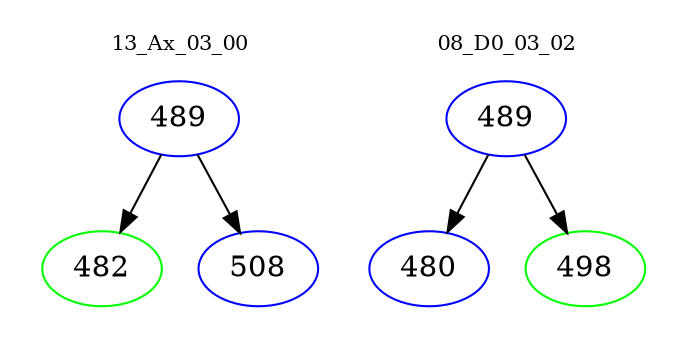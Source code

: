 digraph{
subgraph cluster_0 {
color = white
label = "13_Ax_03_00";
fontsize=10;
T0_489 [label="489", color="blue"]
T0_489 -> T0_482 [color="black"]
T0_482 [label="482", color="green"]
T0_489 -> T0_508 [color="black"]
T0_508 [label="508", color="blue"]
}
subgraph cluster_1 {
color = white
label = "08_D0_03_02";
fontsize=10;
T1_489 [label="489", color="blue"]
T1_489 -> T1_480 [color="black"]
T1_480 [label="480", color="blue"]
T1_489 -> T1_498 [color="black"]
T1_498 [label="498", color="green"]
}
}
